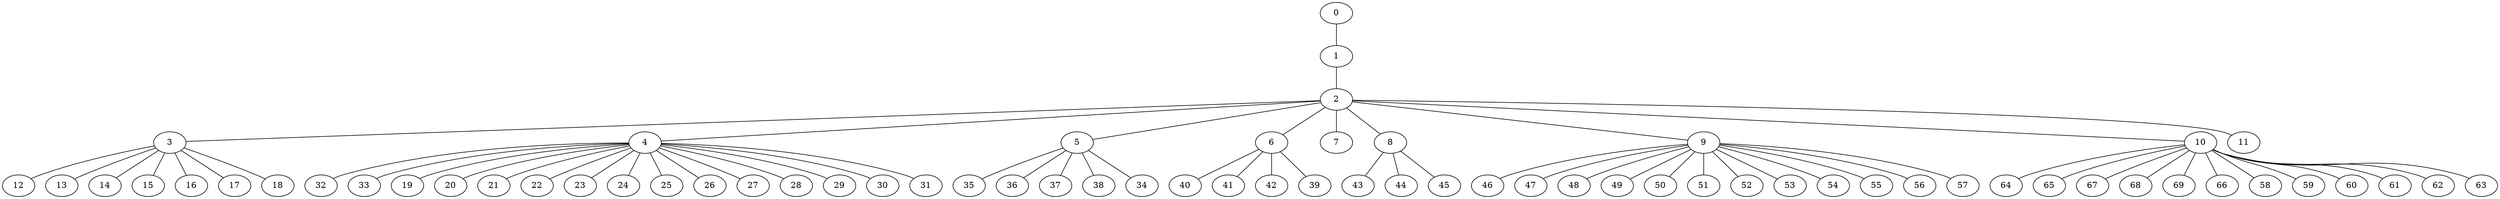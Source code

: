
graph graphname {
    0 -- 1
1 -- 2
2 -- 3
2 -- 4
2 -- 5
2 -- 6
2 -- 7
2 -- 8
2 -- 9
2 -- 10
2 -- 11
3 -- 12
3 -- 13
3 -- 14
3 -- 15
3 -- 16
3 -- 17
3 -- 18
4 -- 32
4 -- 33
4 -- 19
4 -- 20
4 -- 21
4 -- 22
4 -- 23
4 -- 24
4 -- 25
4 -- 26
4 -- 27
4 -- 28
4 -- 29
4 -- 30
4 -- 31
5 -- 35
5 -- 36
5 -- 37
5 -- 38
5 -- 34
6 -- 40
6 -- 41
6 -- 42
6 -- 39
8 -- 43
8 -- 44
8 -- 45
9 -- 46
9 -- 47
9 -- 48
9 -- 49
9 -- 50
9 -- 51
9 -- 52
9 -- 53
9 -- 54
9 -- 55
9 -- 56
9 -- 57
10 -- 64
10 -- 65
10 -- 67
10 -- 68
10 -- 69
10 -- 66
10 -- 58
10 -- 59
10 -- 60
10 -- 61
10 -- 62
10 -- 63

}
